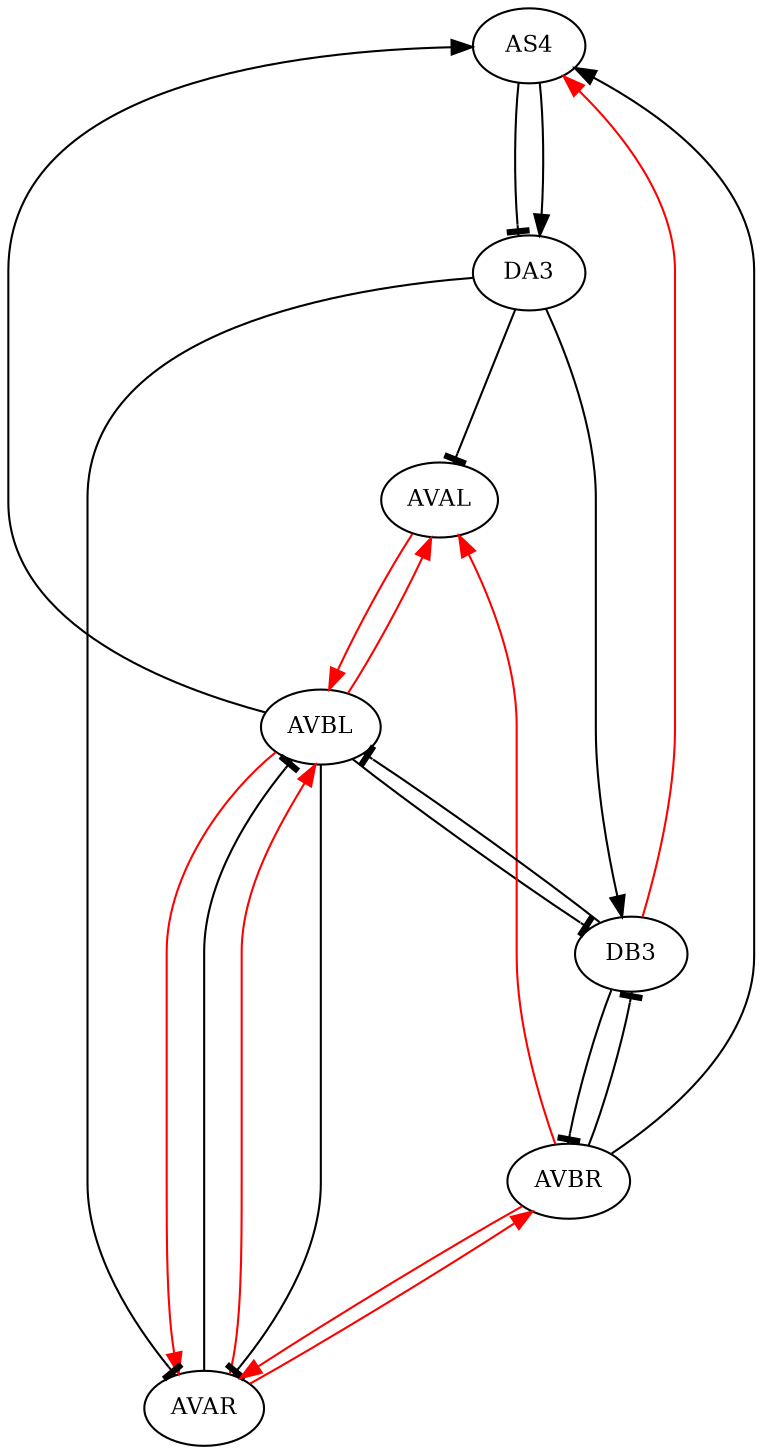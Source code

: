 digraph exp {
node [fontsize=11]; AS4; AVAL; AVAR; AVBL; AVBR; DA3; DB3; 
AVAR -> AVBL [minlen=2 arrowhead="tee"];
AVBL -> AVAR [minlen=2 arrowhead="tee"];
AVBL -> DB3 [minlen=2 arrowhead="tee"];
AVBR -> DB3 [minlen=2 arrowhead="tee"];
DA3 -> AVAL [minlen=2 arrowhead="tee"];
DA3 -> AVAR [minlen=2 arrowhead="tee"];
DB3 -> AVBL [minlen=2 arrowhead="tee"];
DB3 -> AVBR [minlen=2 arrowhead="tee"];
AS4 -> DA3 [minlen=2 arrowhead="tee"];
AVAL -> AVBL [minlen=2 color=red];
AVAR -> AVBL [minlen=2 color=red];
AVAR -> AVBR [minlen=2 color=red];
AVBL -> AVAL [minlen=2 color=red];
AVBL -> AVAR [minlen=2 color=red];
AVBL -> AS4 [minlen=2];
AVBR -> AVAL [minlen=2 color=red];
AVBR -> AVAR [minlen=2 color=red];
AVBR -> AS4 [minlen=2];
DA3 -> DB3 [minlen=2];
DB3 -> AS4 [minlen=2 color=red];
AS4 -> DA3 [minlen=2];
splines=true;sep="+25,25";overlap=false
fontsize=12;
}